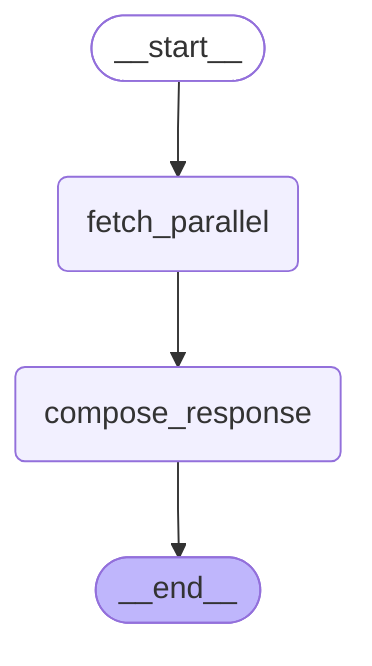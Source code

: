 ---
config:
  flowchart:
    curve: linear
---
graph TD;
	__start__([<p>__start__</p>]):::first
	fetch_parallel(fetch_parallel)
	compose_response(compose_response)
	__end__([<p>__end__</p>]):::last
	__start__ --> fetch_parallel;
	fetch_parallel --> compose_response;
	compose_response --> __end__;
	classDef default fill:#f2f0ff,line-height:1.2
	classDef first fill-opacity:0
	classDef last fill:#bfb6fc